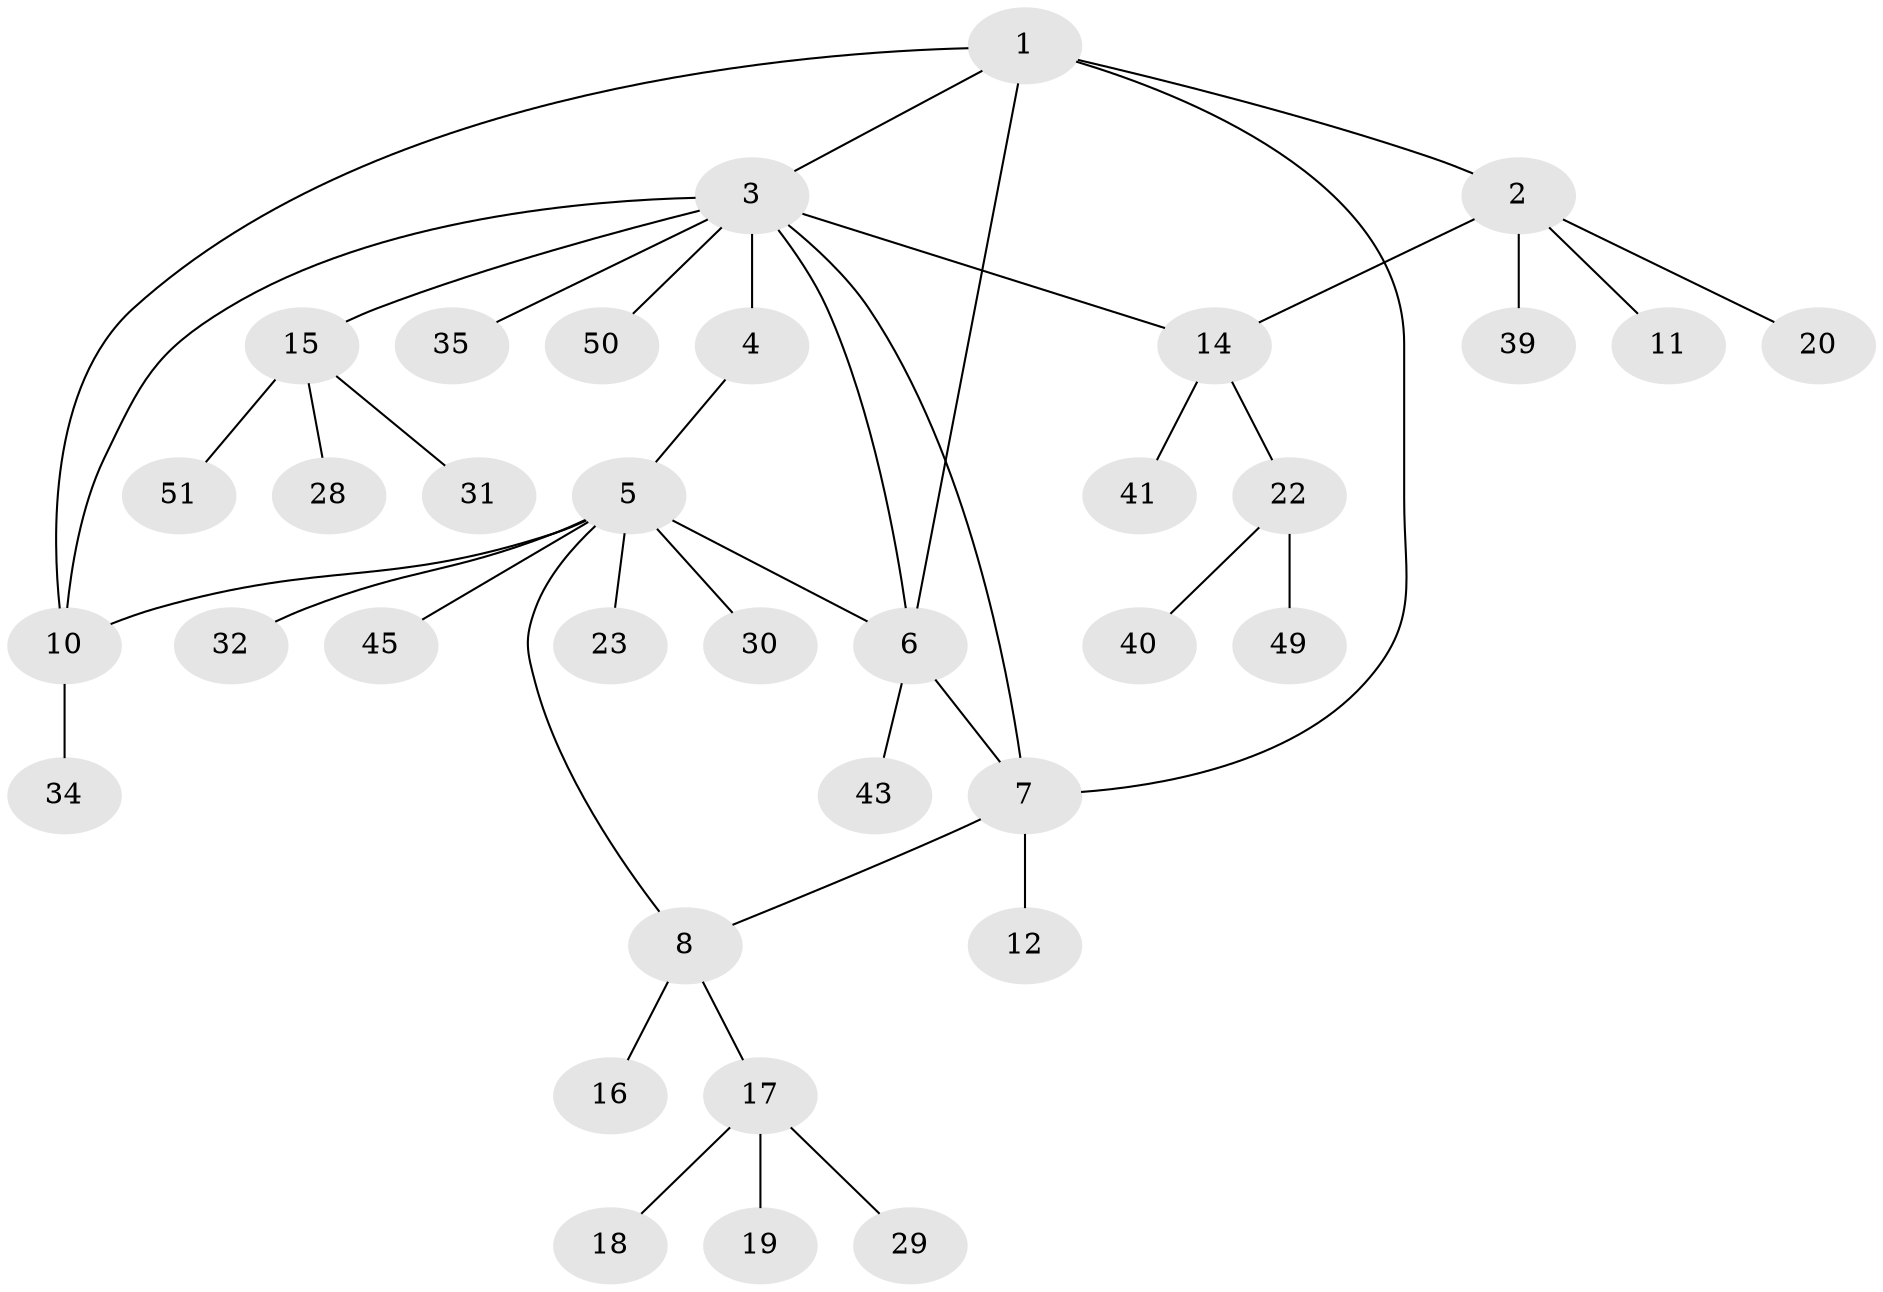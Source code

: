 // Generated by graph-tools (version 1.1) at 2025/52/02/27/25 19:52:16]
// undirected, 35 vertices, 42 edges
graph export_dot {
graph [start="1"]
  node [color=gray90,style=filled];
  1 [super="+36"];
  2 [super="+13"];
  3 [super="+47"];
  4;
  5 [super="+9"];
  6 [super="+48"];
  7 [super="+42"];
  8 [super="+25"];
  10 [super="+38"];
  11;
  12 [super="+24"];
  14 [super="+26"];
  15 [super="+33"];
  16;
  17 [super="+21"];
  18;
  19 [super="+27"];
  20;
  22 [super="+37"];
  23;
  28;
  29;
  30;
  31;
  32;
  34 [super="+46"];
  35;
  39;
  40;
  41 [super="+44"];
  43;
  45;
  49;
  50;
  51;
  1 -- 2;
  1 -- 3;
  1 -- 6;
  1 -- 7;
  1 -- 10;
  2 -- 11;
  2 -- 20;
  2 -- 39;
  2 -- 14;
  3 -- 4;
  3 -- 6;
  3 -- 7;
  3 -- 15;
  3 -- 35;
  3 -- 50;
  3 -- 14;
  3 -- 10;
  4 -- 5;
  5 -- 6;
  5 -- 32;
  5 -- 8;
  5 -- 10;
  5 -- 45;
  5 -- 23;
  5 -- 30;
  6 -- 7;
  6 -- 43;
  7 -- 8;
  7 -- 12;
  8 -- 16;
  8 -- 17;
  10 -- 34;
  14 -- 22;
  14 -- 41;
  15 -- 28;
  15 -- 31;
  15 -- 51;
  17 -- 18;
  17 -- 19;
  17 -- 29;
  22 -- 40;
  22 -- 49;
}
